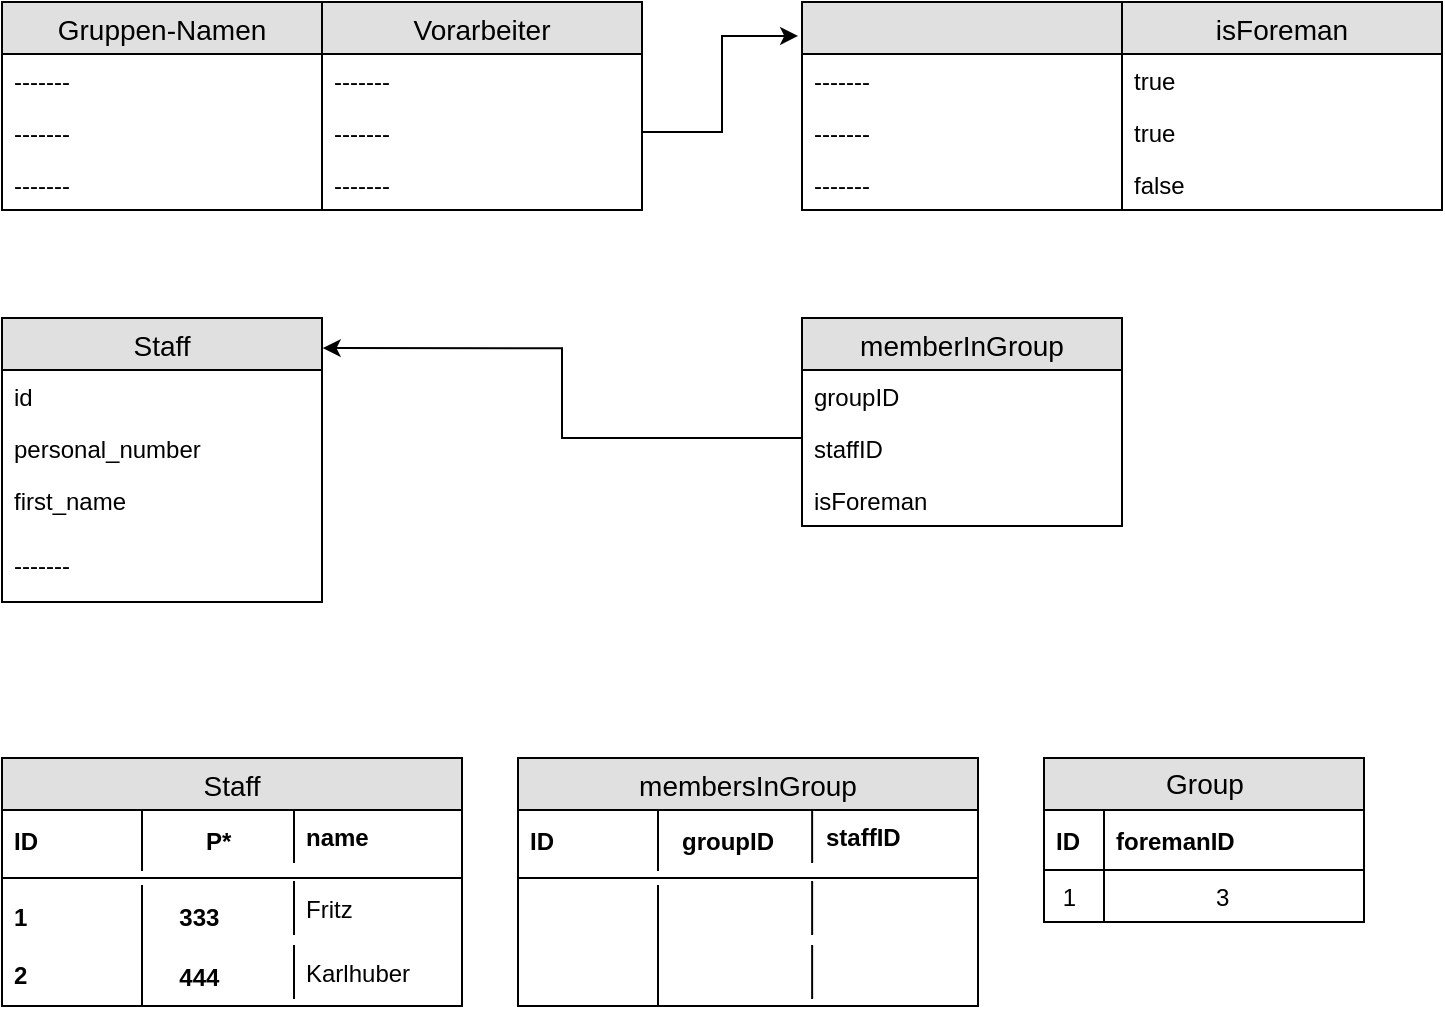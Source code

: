 <mxfile version="10.6.8" type="device"><diagram id="tuTMtv2LnGO9xFQ9dLiY" name="Page-1"><mxGraphModel dx="970" dy="550" grid="1" gridSize="10" guides="1" tooltips="1" connect="1" arrows="1" fold="1" page="1" pageScale="1" pageWidth="827" pageHeight="1169" math="0" shadow="0"><root><mxCell id="0"/><mxCell id="1" parent="0"/><mxCell id="QEvLW3zfdsYkS5vhi81l-1" value="Gruppen-Namen" style="swimlane;fontStyle=0;childLayout=stackLayout;horizontal=1;startSize=26;fillColor=#e0e0e0;horizontalStack=0;resizeParent=1;resizeParentMax=0;resizeLast=0;collapsible=1;marginBottom=0;swimlaneFillColor=#ffffff;align=center;fontSize=14;" parent="1" vertex="1"><mxGeometry x="40" y="42" width="160" height="104" as="geometry"/></mxCell><mxCell id="QEvLW3zfdsYkS5vhi81l-2" value="-------" style="text;strokeColor=none;fillColor=none;spacingLeft=4;spacingRight=4;overflow=hidden;rotatable=0;points=[[0,0.5],[1,0.5]];portConstraint=eastwest;fontSize=12;" parent="QEvLW3zfdsYkS5vhi81l-1" vertex="1"><mxGeometry y="26" width="160" height="26" as="geometry"/></mxCell><mxCell id="QEvLW3zfdsYkS5vhi81l-3" value="-------" style="text;strokeColor=none;fillColor=none;spacingLeft=4;spacingRight=4;overflow=hidden;rotatable=0;points=[[0,0.5],[1,0.5]];portConstraint=eastwest;fontSize=12;" parent="QEvLW3zfdsYkS5vhi81l-1" vertex="1"><mxGeometry y="52" width="160" height="26" as="geometry"/></mxCell><mxCell id="QEvLW3zfdsYkS5vhi81l-4" value="-------" style="text;strokeColor=none;fillColor=none;spacingLeft=4;spacingRight=4;overflow=hidden;rotatable=0;points=[[0,0.5],[1,0.5]];portConstraint=eastwest;fontSize=12;" parent="QEvLW3zfdsYkS5vhi81l-1" vertex="1"><mxGeometry y="78" width="160" height="26" as="geometry"/></mxCell><mxCell id="QEvLW3zfdsYkS5vhi81l-5" value="Vorarbeiter" style="swimlane;fontStyle=0;childLayout=stackLayout;horizontal=1;startSize=26;fillColor=#e0e0e0;horizontalStack=0;resizeParent=1;resizeParentMax=0;resizeLast=0;collapsible=1;marginBottom=0;swimlaneFillColor=#ffffff;align=center;fontSize=14;" parent="1" vertex="1"><mxGeometry x="200" y="42" width="160" height="104" as="geometry"/></mxCell><mxCell id="QEvLW3zfdsYkS5vhi81l-6" value="-------" style="text;strokeColor=none;fillColor=none;spacingLeft=4;spacingRight=4;overflow=hidden;rotatable=0;points=[[0,0.5],[1,0.5]];portConstraint=eastwest;fontSize=12;" parent="QEvLW3zfdsYkS5vhi81l-5" vertex="1"><mxGeometry y="26" width="160" height="26" as="geometry"/></mxCell><mxCell id="QEvLW3zfdsYkS5vhi81l-7" value="-------" style="text;strokeColor=none;fillColor=none;spacingLeft=4;spacingRight=4;overflow=hidden;rotatable=0;points=[[0,0.5],[1,0.5]];portConstraint=eastwest;fontSize=12;" parent="QEvLW3zfdsYkS5vhi81l-5" vertex="1"><mxGeometry y="52" width="160" height="26" as="geometry"/></mxCell><mxCell id="QEvLW3zfdsYkS5vhi81l-8" value="-------" style="text;strokeColor=none;fillColor=none;spacingLeft=4;spacingRight=4;overflow=hidden;rotatable=0;points=[[0,0.5],[1,0.5]];portConstraint=eastwest;fontSize=12;" parent="QEvLW3zfdsYkS5vhi81l-5" vertex="1"><mxGeometry y="78" width="160" height="26" as="geometry"/></mxCell><mxCell id="QEvLW3zfdsYkS5vhi81l-11" value="" style="swimlane;fontStyle=0;childLayout=stackLayout;horizontal=1;startSize=26;fillColor=#e0e0e0;horizontalStack=0;resizeParent=1;resizeParentMax=0;resizeLast=0;collapsible=1;marginBottom=0;swimlaneFillColor=#ffffff;align=center;fontSize=14;" parent="1" vertex="1"><mxGeometry x="440" y="42" width="160" height="104" as="geometry"/></mxCell><mxCell id="QEvLW3zfdsYkS5vhi81l-12" value="-------" style="text;strokeColor=none;fillColor=none;spacingLeft=4;spacingRight=4;overflow=hidden;rotatable=0;points=[[0,0.5],[1,0.5]];portConstraint=eastwest;fontSize=12;" parent="QEvLW3zfdsYkS5vhi81l-11" vertex="1"><mxGeometry y="26" width="160" height="26" as="geometry"/></mxCell><mxCell id="QEvLW3zfdsYkS5vhi81l-13" value="-------" style="text;strokeColor=none;fillColor=none;spacingLeft=4;spacingRight=4;overflow=hidden;rotatable=0;points=[[0,0.5],[1,0.5]];portConstraint=eastwest;fontSize=12;" parent="QEvLW3zfdsYkS5vhi81l-11" vertex="1"><mxGeometry y="52" width="160" height="26" as="geometry"/></mxCell><mxCell id="QEvLW3zfdsYkS5vhi81l-14" value="-------" style="text;strokeColor=none;fillColor=none;spacingLeft=4;spacingRight=4;overflow=hidden;rotatable=0;points=[[0,0.5],[1,0.5]];portConstraint=eastwest;fontSize=12;" parent="QEvLW3zfdsYkS5vhi81l-11" vertex="1"><mxGeometry y="78" width="160" height="26" as="geometry"/></mxCell><mxCell id="QEvLW3zfdsYkS5vhi81l-15" value="isForeman" style="swimlane;fontStyle=0;childLayout=stackLayout;horizontal=1;startSize=26;fillColor=#e0e0e0;horizontalStack=0;resizeParent=1;resizeParentMax=0;resizeLast=0;collapsible=1;marginBottom=0;swimlaneFillColor=#ffffff;align=center;fontSize=14;" parent="1" vertex="1"><mxGeometry x="600" y="42" width="160" height="104" as="geometry"/></mxCell><mxCell id="QEvLW3zfdsYkS5vhi81l-16" value="true" style="text;strokeColor=none;fillColor=none;spacingLeft=4;spacingRight=4;overflow=hidden;rotatable=0;points=[[0,0.5],[1,0.5]];portConstraint=eastwest;fontSize=12;" parent="QEvLW3zfdsYkS5vhi81l-15" vertex="1"><mxGeometry y="26" width="160" height="26" as="geometry"/></mxCell><mxCell id="QEvLW3zfdsYkS5vhi81l-17" value="true" style="text;strokeColor=none;fillColor=none;spacingLeft=4;spacingRight=4;overflow=hidden;rotatable=0;points=[[0,0.5],[1,0.5]];portConstraint=eastwest;fontSize=12;" parent="QEvLW3zfdsYkS5vhi81l-15" vertex="1"><mxGeometry y="52" width="160" height="26" as="geometry"/></mxCell><mxCell id="QEvLW3zfdsYkS5vhi81l-18" value="false" style="text;strokeColor=none;fillColor=none;spacingLeft=4;spacingRight=4;overflow=hidden;rotatable=0;points=[[0,0.5],[1,0.5]];portConstraint=eastwest;fontSize=12;" parent="QEvLW3zfdsYkS5vhi81l-15" vertex="1"><mxGeometry y="78" width="160" height="26" as="geometry"/></mxCell><mxCell id="QEvLW3zfdsYkS5vhi81l-19" value="" style="edgeStyle=orthogonalEdgeStyle;rounded=0;orthogonalLoop=1;jettySize=auto;html=1;entryX=-0.012;entryY=0.163;entryDx=0;entryDy=0;entryPerimeter=0;" parent="1" source="QEvLW3zfdsYkS5vhi81l-7" target="QEvLW3zfdsYkS5vhi81l-11" edge="1"><mxGeometry relative="1" as="geometry"/></mxCell><mxCell id="QEvLW3zfdsYkS5vhi81l-20" value="Staff" style="swimlane;fontStyle=0;childLayout=stackLayout;horizontal=1;startSize=26;fillColor=#e0e0e0;horizontalStack=0;resizeParent=1;resizeParentMax=0;resizeLast=0;collapsible=1;marginBottom=0;swimlaneFillColor=#ffffff;align=center;fontSize=14;" parent="1" vertex="1"><mxGeometry x="40" y="200" width="160" height="142" as="geometry"/></mxCell><mxCell id="QEvLW3zfdsYkS5vhi81l-21" value="id" style="text;strokeColor=none;fillColor=none;spacingLeft=4;spacingRight=4;overflow=hidden;rotatable=0;points=[[0,0.5],[1,0.5]];portConstraint=eastwest;fontSize=12;" parent="QEvLW3zfdsYkS5vhi81l-20" vertex="1"><mxGeometry y="26" width="160" height="26" as="geometry"/></mxCell><mxCell id="QEvLW3zfdsYkS5vhi81l-22" value="personal_number" style="text;strokeColor=none;fillColor=none;spacingLeft=4;spacingRight=4;overflow=hidden;rotatable=0;points=[[0,0.5],[1,0.5]];portConstraint=eastwest;fontSize=12;" parent="QEvLW3zfdsYkS5vhi81l-20" vertex="1"><mxGeometry y="52" width="160" height="26" as="geometry"/></mxCell><mxCell id="QEvLW3zfdsYkS5vhi81l-23" value="first_name" style="text;strokeColor=none;fillColor=none;spacingLeft=4;spacingRight=4;overflow=hidden;rotatable=0;points=[[0,0.5],[1,0.5]];portConstraint=eastwest;fontSize=12;" parent="QEvLW3zfdsYkS5vhi81l-20" vertex="1"><mxGeometry y="78" width="160" height="32" as="geometry"/></mxCell><mxCell id="QEvLW3zfdsYkS5vhi81l-25" value="-------" style="text;strokeColor=none;fillColor=none;spacingLeft=4;spacingRight=4;overflow=hidden;rotatable=0;points=[[0,0.5],[1,0.5]];portConstraint=eastwest;fontSize=12;" parent="QEvLW3zfdsYkS5vhi81l-20" vertex="1"><mxGeometry y="110" width="160" height="32" as="geometry"/></mxCell><mxCell id="QEvLW3zfdsYkS5vhi81l-26" value="memberInGroup" style="swimlane;fontStyle=0;childLayout=stackLayout;horizontal=1;startSize=26;fillColor=#e0e0e0;horizontalStack=0;resizeParent=1;resizeParentMax=0;resizeLast=0;collapsible=1;marginBottom=0;swimlaneFillColor=#ffffff;align=center;fontSize=14;" parent="1" vertex="1"><mxGeometry x="440" y="200" width="160" height="104" as="geometry"/></mxCell><mxCell id="QEvLW3zfdsYkS5vhi81l-27" value="groupID" style="text;strokeColor=none;fillColor=none;spacingLeft=4;spacingRight=4;overflow=hidden;rotatable=0;points=[[0,0.5],[1,0.5]];portConstraint=eastwest;fontSize=12;" parent="QEvLW3zfdsYkS5vhi81l-26" vertex="1"><mxGeometry y="26" width="160" height="26" as="geometry"/></mxCell><mxCell id="QEvLW3zfdsYkS5vhi81l-28" value="staffID" style="text;strokeColor=none;fillColor=none;spacingLeft=4;spacingRight=4;overflow=hidden;rotatable=0;points=[[0,0.5],[1,0.5]];portConstraint=eastwest;fontSize=12;" parent="QEvLW3zfdsYkS5vhi81l-26" vertex="1"><mxGeometry y="52" width="160" height="26" as="geometry"/></mxCell><mxCell id="QEvLW3zfdsYkS5vhi81l-29" value="isForeman" style="text;strokeColor=none;fillColor=none;spacingLeft=4;spacingRight=4;overflow=hidden;rotatable=0;points=[[0,0.5],[1,0.5]];portConstraint=eastwest;fontSize=12;" parent="QEvLW3zfdsYkS5vhi81l-26" vertex="1"><mxGeometry y="78" width="160" height="26" as="geometry"/></mxCell><mxCell id="QEvLW3zfdsYkS5vhi81l-31" style="edgeStyle=orthogonalEdgeStyle;rounded=0;orthogonalLoop=1;jettySize=auto;html=1;exitX=0;exitY=0.5;exitDx=0;exitDy=0;entryX=1.002;entryY=0.106;entryDx=0;entryDy=0;entryPerimeter=0;" parent="1" source="QEvLW3zfdsYkS5vhi81l-27" target="QEvLW3zfdsYkS5vhi81l-20" edge="1"><mxGeometry relative="1" as="geometry"><Array as="points"><mxPoint x="440" y="260"/><mxPoint x="320" y="260"/><mxPoint x="320" y="215"/></Array></mxGeometry></mxCell><mxCell id="QEvLW3zfdsYkS5vhi81l-45" value="Staff" style="swimlane;fontStyle=0;childLayout=stackLayout;horizontal=1;startSize=26;fillColor=#e0e0e0;horizontalStack=0;resizeParent=1;resizeParentMax=0;resizeLast=0;collapsible=1;marginBottom=0;swimlaneFillColor=#ffffff;align=center;fontSize=14;" parent="1" vertex="1"><mxGeometry x="40" y="420" width="230" height="124" as="geometry"/></mxCell><mxCell id="QEvLW3zfdsYkS5vhi81l-46" value="            P*" style="shape=partialRectangle;top=0;left=0;right=0;bottom=0;align=left;verticalAlign=middle;fillColor=none;spacingLeft=60;spacingRight=4;overflow=hidden;rotatable=0;points=[[0,0.5],[1,0.5]];portConstraint=eastwest;dropTarget=0;fontStyle=1;fontSize=12;" parent="QEvLW3zfdsYkS5vhi81l-45" vertex="1"><mxGeometry y="26" width="230" height="30" as="geometry"/></mxCell><mxCell id="QEvLW3zfdsYkS5vhi81l-47" value="ID" style="shape=partialRectangle;fontStyle=1;top=0;left=0;bottom=0;fillColor=none;align=left;verticalAlign=middle;spacingLeft=4;spacingRight=4;overflow=hidden;rotatable=0;points=[];portConstraint=eastwest;part=1;fontSize=12;" parent="QEvLW3zfdsYkS5vhi81l-46" vertex="1" connectable="0"><mxGeometry width="70" height="30" as="geometry"/></mxCell><mxCell id="QEvLW3zfdsYkS5vhi81l-83" value="" style="line;strokeWidth=1;fillColor=none;align=left;verticalAlign=middle;spacingTop=-1;spacingLeft=3;spacingRight=3;rotatable=0;labelPosition=right;points=[];portConstraint=eastwest;fontSize=12;" parent="QEvLW3zfdsYkS5vhi81l-45" vertex="1"><mxGeometry y="56" width="230" height="8" as="geometry"/></mxCell><mxCell id="QEvLW3zfdsYkS5vhi81l-56" value="        333" style="shape=partialRectangle;top=0;left=0;right=0;bottom=0;align=left;verticalAlign=middle;fillColor=none;spacingLeft=60;spacingRight=4;overflow=hidden;rotatable=0;points=[[0,0.5],[1,0.5]];portConstraint=eastwest;dropTarget=0;fontStyle=1;fontSize=12;" parent="QEvLW3zfdsYkS5vhi81l-45" vertex="1"><mxGeometry y="64" width="230" height="30" as="geometry"/></mxCell><mxCell id="QEvLW3zfdsYkS5vhi81l-57" value="1" style="shape=partialRectangle;fontStyle=1;top=0;left=0;bottom=0;fillColor=none;align=left;verticalAlign=middle;spacingLeft=4;spacingRight=4;overflow=hidden;rotatable=0;points=[];portConstraint=eastwest;part=1;fontSize=12;" parent="QEvLW3zfdsYkS5vhi81l-56" vertex="1" connectable="0"><mxGeometry width="70" height="30" as="geometry"/></mxCell><mxCell id="QEvLW3zfdsYkS5vhi81l-54" value="        444" style="shape=partialRectangle;top=0;left=0;right=0;bottom=0;align=left;verticalAlign=middle;fillColor=none;spacingLeft=60;spacingRight=4;overflow=hidden;rotatable=0;points=[[0,0.5],[1,0.5]];portConstraint=eastwest;dropTarget=0;fontStyle=1;fontSize=12;" parent="QEvLW3zfdsYkS5vhi81l-45" vertex="1"><mxGeometry y="94" width="230" height="30" as="geometry"/></mxCell><mxCell id="QEvLW3zfdsYkS5vhi81l-55" value="2" style="shape=partialRectangle;fontStyle=1;top=0;left=0;bottom=0;fillColor=none;align=left;verticalAlign=middle;spacingLeft=4;spacingRight=4;overflow=hidden;rotatable=0;points=[];portConstraint=eastwest;part=1;fontSize=12;html=1;" parent="QEvLW3zfdsYkS5vhi81l-54" vertex="1" connectable="0"><mxGeometry width="70" height="30" as="geometry"/></mxCell><mxCell id="QEvLW3zfdsYkS5vhi81l-92" value="name" style="shape=partialRectangle;top=0;left=0;right=0;bottom=0;align=left;verticalAlign=top;fillColor=none;spacingLeft=60;spacingRight=4;overflow=hidden;rotatable=0;points=[[0,0.5],[1,0.5]];portConstraint=eastwest;dropTarget=0;fontSize=12;fontStyle=1" parent="1" vertex="1"><mxGeometry x="130" y="446" width="120" height="26" as="geometry"/></mxCell><mxCell id="QEvLW3zfdsYkS5vhi81l-93" value="" style="shape=partialRectangle;fontStyle=1;top=0;left=0;bottom=0;fillColor=none;align=left;verticalAlign=top;spacingLeft=4;spacingRight=4;overflow=hidden;rotatable=0;points=[];portConstraint=eastwest;part=1;fontSize=12;" parent="QEvLW3zfdsYkS5vhi81l-92" vertex="1" connectable="0"><mxGeometry width="56" height="26" as="geometry"/></mxCell><mxCell id="QEvLW3zfdsYkS5vhi81l-100" value="Fritz" style="shape=partialRectangle;top=0;left=0;right=0;bottom=0;align=left;verticalAlign=top;fillColor=none;spacingLeft=60;spacingRight=4;overflow=hidden;rotatable=0;points=[[0,0.5],[1,0.5]];portConstraint=eastwest;dropTarget=0;fontSize=12;" parent="1" vertex="1"><mxGeometry x="130" y="482" width="120" height="26" as="geometry"/></mxCell><mxCell id="QEvLW3zfdsYkS5vhi81l-101" value="" style="shape=partialRectangle;fontStyle=1;top=0;left=0;bottom=0;fillColor=none;align=left;verticalAlign=top;spacingLeft=4;spacingRight=4;overflow=hidden;rotatable=0;points=[];portConstraint=eastwest;part=1;fontSize=12;" parent="QEvLW3zfdsYkS5vhi81l-100" vertex="1" connectable="0"><mxGeometry width="56" height="26" as="geometry"/></mxCell><mxCell id="QEvLW3zfdsYkS5vhi81l-102" value="Karlhuber" style="shape=partialRectangle;top=0;left=0;right=0;bottom=0;align=left;verticalAlign=top;fillColor=none;spacingLeft=60;spacingRight=4;overflow=hidden;rotatable=0;points=[[0,0.5],[1,0.5]];portConstraint=eastwest;dropTarget=0;fontSize=12;" parent="1" vertex="1"><mxGeometry x="130" y="514" width="120" height="26" as="geometry"/></mxCell><mxCell id="QEvLW3zfdsYkS5vhi81l-103" value="" style="shape=partialRectangle;fontStyle=1;top=0;left=0;bottom=0;fillColor=none;align=left;verticalAlign=top;spacingLeft=4;spacingRight=4;overflow=hidden;rotatable=0;points=[];portConstraint=eastwest;part=1;fontSize=12;" parent="QEvLW3zfdsYkS5vhi81l-102" vertex="1" connectable="0"><mxGeometry width="56" height="26" as="geometry"/></mxCell><mxCell id="QEvLW3zfdsYkS5vhi81l-121" value="membersInGroup" style="swimlane;fontStyle=0;childLayout=stackLayout;horizontal=1;startSize=26;fillColor=#e0e0e0;horizontalStack=0;resizeParent=1;resizeParentMax=0;resizeLast=0;collapsible=1;marginBottom=0;swimlaneFillColor=#ffffff;align=center;fontSize=14;" parent="1" vertex="1"><mxGeometry x="298" y="420" width="230" height="124" as="geometry"/></mxCell><mxCell id="QEvLW3zfdsYkS5vhi81l-122" value="      groupID" style="shape=partialRectangle;top=0;left=0;right=0;bottom=0;align=left;verticalAlign=middle;fillColor=none;spacingLeft=60;spacingRight=4;overflow=hidden;rotatable=0;points=[[0,0.5],[1,0.5]];portConstraint=eastwest;dropTarget=0;fontStyle=1;fontSize=12;" parent="QEvLW3zfdsYkS5vhi81l-121" vertex="1"><mxGeometry y="26" width="230" height="30" as="geometry"/></mxCell><mxCell id="QEvLW3zfdsYkS5vhi81l-123" value="ID" style="shape=partialRectangle;fontStyle=1;top=0;left=0;bottom=0;fillColor=none;align=left;verticalAlign=middle;spacingLeft=4;spacingRight=4;overflow=hidden;rotatable=0;points=[];portConstraint=eastwest;part=1;fontSize=12;" parent="QEvLW3zfdsYkS5vhi81l-122" vertex="1" connectable="0"><mxGeometry width="70" height="30" as="geometry"/></mxCell><mxCell id="QEvLW3zfdsYkS5vhi81l-124" value="" style="line;strokeWidth=1;fillColor=none;align=left;verticalAlign=middle;spacingTop=-1;spacingLeft=3;spacingRight=3;rotatable=0;labelPosition=right;points=[];portConstraint=eastwest;fontSize=12;" parent="QEvLW3zfdsYkS5vhi81l-121" vertex="1"><mxGeometry y="56" width="230" height="8" as="geometry"/></mxCell><mxCell id="QEvLW3zfdsYkS5vhi81l-125" value="" style="shape=partialRectangle;top=0;left=0;right=0;bottom=0;align=left;verticalAlign=middle;fillColor=none;spacingLeft=60;spacingRight=4;overflow=hidden;rotatable=0;points=[[0,0.5],[1,0.5]];portConstraint=eastwest;dropTarget=0;fontStyle=1;fontSize=12;" parent="QEvLW3zfdsYkS5vhi81l-121" vertex="1"><mxGeometry y="64" width="230" height="30" as="geometry"/></mxCell><mxCell id="QEvLW3zfdsYkS5vhi81l-126" value="" style="shape=partialRectangle;fontStyle=1;top=0;left=0;bottom=0;fillColor=none;align=left;verticalAlign=middle;spacingLeft=4;spacingRight=4;overflow=hidden;rotatable=0;points=[];portConstraint=eastwest;part=1;fontSize=12;" parent="QEvLW3zfdsYkS5vhi81l-125" vertex="1" connectable="0"><mxGeometry width="70" height="30" as="geometry"/></mxCell><mxCell id="QEvLW3zfdsYkS5vhi81l-127" value="" style="shape=partialRectangle;top=0;left=0;right=0;bottom=0;align=left;verticalAlign=middle;fillColor=none;spacingLeft=60;spacingRight=4;overflow=hidden;rotatable=0;points=[[0,0.5],[1,0.5]];portConstraint=eastwest;dropTarget=0;fontStyle=1;fontSize=12;" parent="QEvLW3zfdsYkS5vhi81l-121" vertex="1"><mxGeometry y="94" width="230" height="30" as="geometry"/></mxCell><mxCell id="QEvLW3zfdsYkS5vhi81l-128" value="" style="shape=partialRectangle;fontStyle=1;top=0;left=0;bottom=0;fillColor=none;align=left;verticalAlign=middle;spacingLeft=4;spacingRight=4;overflow=hidden;rotatable=0;points=[];portConstraint=eastwest;part=1;fontSize=12;html=1;" parent="QEvLW3zfdsYkS5vhi81l-127" vertex="1" connectable="0"><mxGeometry width="70" height="30" as="geometry"/></mxCell><mxCell id="QEvLW3zfdsYkS5vhi81l-129" value="staffID" style="shape=partialRectangle;top=0;left=0;right=0;bottom=0;align=left;verticalAlign=top;fillColor=none;spacingLeft=60;spacingRight=4;overflow=hidden;rotatable=0;points=[[0,0.5],[1,0.5]];portConstraint=eastwest;dropTarget=0;fontSize=12;fontStyle=1" parent="1" vertex="1"><mxGeometry x="390" y="446" width="118" height="26" as="geometry"/></mxCell><mxCell id="QEvLW3zfdsYkS5vhi81l-130" value="" style="shape=partialRectangle;fontStyle=1;top=0;left=0;bottom=0;fillColor=none;align=left;verticalAlign=top;spacingLeft=4;spacingRight=4;overflow=hidden;rotatable=0;points=[];portConstraint=eastwest;part=1;fontSize=12;" parent="QEvLW3zfdsYkS5vhi81l-129" vertex="1" connectable="0"><mxGeometry width="55.067" height="26" as="geometry"/></mxCell><mxCell id="QEvLW3zfdsYkS5vhi81l-131" value="" style="shape=partialRectangle;top=0;left=0;right=0;bottom=0;align=left;verticalAlign=top;fillColor=none;spacingLeft=60;spacingRight=4;overflow=hidden;rotatable=0;points=[[0,0.5],[1,0.5]];portConstraint=eastwest;dropTarget=0;fontSize=12;" parent="1" vertex="1"><mxGeometry x="390" y="482" width="118" height="26" as="geometry"/></mxCell><mxCell id="QEvLW3zfdsYkS5vhi81l-132" value="" style="shape=partialRectangle;fontStyle=1;top=0;left=0;bottom=0;fillColor=none;align=left;verticalAlign=top;spacingLeft=4;spacingRight=4;overflow=hidden;rotatable=0;points=[];portConstraint=eastwest;part=1;fontSize=12;" parent="QEvLW3zfdsYkS5vhi81l-131" vertex="1" connectable="0"><mxGeometry width="55.067" height="26" as="geometry"/></mxCell><mxCell id="QEvLW3zfdsYkS5vhi81l-133" value="" style="shape=partialRectangle;top=0;left=0;right=0;bottom=0;align=left;verticalAlign=top;fillColor=none;spacingLeft=60;spacingRight=4;overflow=hidden;rotatable=0;points=[[0,0.5],[1,0.5]];portConstraint=eastwest;dropTarget=0;fontSize=12;" parent="1" vertex="1"><mxGeometry x="390" y="514" width="118" height="26" as="geometry"/></mxCell><mxCell id="QEvLW3zfdsYkS5vhi81l-134" value="" style="shape=partialRectangle;fontStyle=1;top=0;left=0;bottom=0;fillColor=none;align=left;verticalAlign=top;spacingLeft=4;spacingRight=4;overflow=hidden;rotatable=0;points=[];portConstraint=eastwest;part=1;fontSize=12;" parent="QEvLW3zfdsYkS5vhi81l-133" vertex="1" connectable="0"><mxGeometry width="55.067" height="26" as="geometry"/></mxCell><mxCell id="QEvLW3zfdsYkS5vhi81l-135" value="Group" style="swimlane;fontStyle=0;childLayout=stackLayout;horizontal=1;startSize=26;fillColor=#e0e0e0;horizontalStack=0;resizeParent=1;resizeParentMax=0;resizeLast=0;collapsible=1;marginBottom=0;swimlaneFillColor=#ffffff;align=center;fontSize=14;html=1;" parent="1" vertex="1"><mxGeometry x="561" y="420" width="160" height="82" as="geometry"/></mxCell><mxCell id="QEvLW3zfdsYkS5vhi81l-136" value="foremanID" style="shape=partialRectangle;top=0;left=0;right=0;bottom=1;align=left;verticalAlign=middle;fillColor=none;spacingLeft=34;spacingRight=4;overflow=hidden;rotatable=0;points=[[0,0.5],[1,0.5]];portConstraint=eastwest;dropTarget=0;fontStyle=1;fontSize=12;" parent="QEvLW3zfdsYkS5vhi81l-135" vertex="1"><mxGeometry y="26" width="160" height="30" as="geometry"/></mxCell><mxCell id="QEvLW3zfdsYkS5vhi81l-137" value="ID" style="shape=partialRectangle;top=0;left=0;bottom=0;fillColor=none;align=left;verticalAlign=middle;spacingLeft=4;spacingRight=4;overflow=hidden;rotatable=0;points=[];portConstraint=eastwest;part=1;fontSize=12;fontStyle=1" parent="QEvLW3zfdsYkS5vhi81l-136" vertex="1" connectable="0"><mxGeometry width="30" height="30" as="geometry"/></mxCell><mxCell id="QEvLW3zfdsYkS5vhi81l-138" value="               3" style="shape=partialRectangle;top=0;left=0;right=0;bottom=0;align=left;verticalAlign=top;fillColor=none;spacingLeft=34;spacingRight=4;overflow=hidden;rotatable=0;points=[[0,0.5],[1,0.5]];portConstraint=eastwest;dropTarget=0;fontSize=12;" parent="QEvLW3zfdsYkS5vhi81l-135" vertex="1"><mxGeometry y="56" width="160" height="26" as="geometry"/></mxCell><mxCell id="QEvLW3zfdsYkS5vhi81l-139" value=" 1" style="shape=partialRectangle;top=0;left=0;bottom=0;fillColor=none;align=left;verticalAlign=top;spacingLeft=4;spacingRight=4;overflow=hidden;rotatable=0;points=[];portConstraint=eastwest;part=1;fontSize=12;" parent="QEvLW3zfdsYkS5vhi81l-138" vertex="1" connectable="0"><mxGeometry width="30" height="26" as="geometry"/></mxCell></root></mxGraphModel></diagram><diagram id="cUVUVW8kQA7iWOw4vENl" name="Page-2"><mxGraphModel dx="970" dy="550" grid="1" gridSize="10" guides="1" tooltips="1" connect="1" arrows="1" fold="1" page="1" pageScale="1" pageWidth="827" pageHeight="1169" math="0" shadow="0"><root><mxCell id="hFvQEVOyJ9WHOBhpcNPD-0"/><mxCell id="hFvQEVOyJ9WHOBhpcNPD-1" parent="hFvQEVOyJ9WHOBhpcNPD-0"/><mxCell id="hFvQEVOyJ9WHOBhpcNPD-2" value="Staff" style="swimlane;fontStyle=0;childLayout=stackLayout;horizontal=1;startSize=26;fillColor=#e0e0e0;horizontalStack=0;resizeParent=1;resizeParentMax=0;resizeLast=0;collapsible=1;marginBottom=0;swimlaneFillColor=#ffffff;align=center;fontSize=14;" parent="hFvQEVOyJ9WHOBhpcNPD-1" vertex="1"><mxGeometry x="40" y="40" width="230" height="184" as="geometry"/></mxCell><mxCell id="hFvQEVOyJ9WHOBhpcNPD-3" value="            P*" style="shape=partialRectangle;top=0;left=0;right=0;bottom=0;align=left;verticalAlign=middle;fillColor=none;spacingLeft=60;spacingRight=4;overflow=hidden;rotatable=0;points=[[0,0.5],[1,0.5]];portConstraint=eastwest;dropTarget=0;fontStyle=1;fontSize=12;" parent="hFvQEVOyJ9WHOBhpcNPD-2" vertex="1"><mxGeometry y="26" width="230" height="30" as="geometry"/></mxCell><mxCell id="hFvQEVOyJ9WHOBhpcNPD-4" value="ID" style="shape=partialRectangle;fontStyle=1;top=0;left=0;bottom=0;fillColor=none;align=left;verticalAlign=middle;spacingLeft=4;spacingRight=4;overflow=hidden;rotatable=0;points=[];portConstraint=eastwest;part=1;fontSize=12;" parent="hFvQEVOyJ9WHOBhpcNPD-3" vertex="1" connectable="0"><mxGeometry width="70" height="30" as="geometry"/></mxCell><mxCell id="hFvQEVOyJ9WHOBhpcNPD-5" value="" style="line;strokeWidth=1;fillColor=none;align=left;verticalAlign=middle;spacingTop=-1;spacingLeft=3;spacingRight=3;rotatable=0;labelPosition=right;points=[];portConstraint=eastwest;fontSize=12;" parent="hFvQEVOyJ9WHOBhpcNPD-2" vertex="1"><mxGeometry y="56" width="230" height="8" as="geometry"/></mxCell><mxCell id="hFvQEVOyJ9WHOBhpcNPD-6" value="" style="shape=partialRectangle;top=0;left=0;right=0;bottom=0;align=left;verticalAlign=middle;fillColor=none;spacingLeft=60;spacingRight=4;overflow=hidden;rotatable=0;points=[[0,0.5],[1,0.5]];portConstraint=eastwest;dropTarget=0;fontStyle=1;fontSize=12;" parent="hFvQEVOyJ9WHOBhpcNPD-2" vertex="1"><mxGeometry y="64" width="230" height="30" as="geometry"/></mxCell><mxCell id="hFvQEVOyJ9WHOBhpcNPD-7" value="1" style="shape=partialRectangle;fontStyle=0;top=0;left=0;bottom=0;fillColor=none;align=left;verticalAlign=middle;spacingLeft=4;spacingRight=4;overflow=hidden;rotatable=0;points=[];portConstraint=eastwest;part=1;fontSize=12;" parent="hFvQEVOyJ9WHOBhpcNPD-6" vertex="1" connectable="0"><mxGeometry width="70" height="30" as="geometry"/></mxCell><mxCell id="hFvQEVOyJ9WHOBhpcNPD-8" value="" style="shape=partialRectangle;top=0;left=0;right=0;bottom=0;align=left;verticalAlign=middle;fillColor=none;spacingLeft=60;spacingRight=4;overflow=hidden;rotatable=0;points=[[0,0.5],[1,0.5]];portConstraint=eastwest;dropTarget=0;fontStyle=1;fontSize=12;" parent="hFvQEVOyJ9WHOBhpcNPD-2" vertex="1"><mxGeometry y="94" width="230" height="30" as="geometry"/></mxCell><mxCell id="hFvQEVOyJ9WHOBhpcNPD-9" value="2" style="shape=partialRectangle;fontStyle=0;top=0;left=0;bottom=0;fillColor=none;align=left;verticalAlign=middle;spacingLeft=4;spacingRight=4;overflow=hidden;rotatable=0;points=[];portConstraint=eastwest;part=1;fontSize=12;html=1;" parent="hFvQEVOyJ9WHOBhpcNPD-8" vertex="1" connectable="0"><mxGeometry width="70" height="30" as="geometry"/></mxCell><mxCell id="hFvQEVOyJ9WHOBhpcNPD-26" value="" style="shape=partialRectangle;top=0;left=0;right=0;bottom=0;align=left;verticalAlign=middle;fillColor=none;spacingLeft=60;spacingRight=4;overflow=hidden;rotatable=0;points=[[0,0.5],[1,0.5]];portConstraint=eastwest;dropTarget=0;fontStyle=1;fontSize=12;" parent="hFvQEVOyJ9WHOBhpcNPD-2" vertex="1"><mxGeometry y="124" width="230" height="30" as="geometry"/></mxCell><mxCell id="hFvQEVOyJ9WHOBhpcNPD-27" value="3" style="shape=partialRectangle;fontStyle=0;top=0;left=0;bottom=0;fillColor=none;align=left;verticalAlign=middle;spacingLeft=4;spacingRight=4;overflow=hidden;rotatable=0;points=[];portConstraint=eastwest;part=1;fontSize=12;html=1;" parent="hFvQEVOyJ9WHOBhpcNPD-26" vertex="1" connectable="0"><mxGeometry width="70" height="30" as="geometry"/></mxCell><mxCell id="hFvQEVOyJ9WHOBhpcNPD-28" value="" style="shape=partialRectangle;top=0;left=0;right=0;bottom=0;align=left;verticalAlign=middle;fillColor=none;spacingLeft=60;spacingRight=4;overflow=hidden;rotatable=0;points=[[0,0.5],[1,0.5]];portConstraint=eastwest;dropTarget=0;fontStyle=1;fontSize=12;" parent="hFvQEVOyJ9WHOBhpcNPD-2" vertex="1"><mxGeometry y="154" width="230" height="30" as="geometry"/></mxCell><mxCell id="hFvQEVOyJ9WHOBhpcNPD-29" value="4" style="shape=partialRectangle;fontStyle=0;top=0;left=0;bottom=0;fillColor=none;align=left;verticalAlign=middle;spacingLeft=4;spacingRight=4;overflow=hidden;rotatable=0;points=[];portConstraint=eastwest;part=1;fontSize=12;html=1;" parent="hFvQEVOyJ9WHOBhpcNPD-28" vertex="1" connectable="0"><mxGeometry width="70" height="30" as="geometry"/></mxCell><mxCell id="hFvQEVOyJ9WHOBhpcNPD-10" value="name" style="shape=partialRectangle;top=0;left=0;right=0;bottom=0;align=left;verticalAlign=top;fillColor=none;spacingLeft=60;spacingRight=4;overflow=hidden;rotatable=0;points=[[0,0.5],[1,0.5]];portConstraint=eastwest;dropTarget=0;fontSize=12;fontStyle=1" parent="hFvQEVOyJ9WHOBhpcNPD-1" vertex="1"><mxGeometry x="130" y="66" width="120" height="26" as="geometry"/></mxCell><mxCell id="hFvQEVOyJ9WHOBhpcNPD-11" value="" style="shape=partialRectangle;fontStyle=1;top=0;left=0;bottom=0;fillColor=none;align=left;verticalAlign=top;spacingLeft=4;spacingRight=4;overflow=hidden;rotatable=0;points=[];portConstraint=eastwest;part=1;fontSize=12;" parent="hFvQEVOyJ9WHOBhpcNPD-10" vertex="1" connectable="0"><mxGeometry width="56" height="26" as="geometry"/></mxCell><mxCell id="hFvQEVOyJ9WHOBhpcNPD-12" value="Fritz" style="shape=partialRectangle;top=0;left=0;right=0;bottom=0;align=left;verticalAlign=top;fillColor=none;spacingLeft=60;spacingRight=4;overflow=hidden;rotatable=0;points=[[0,0.5],[1,0.5]];portConstraint=eastwest;dropTarget=0;fontSize=12;" parent="hFvQEVOyJ9WHOBhpcNPD-1" vertex="1"><mxGeometry x="130" y="102" width="120" height="26" as="geometry"/></mxCell><mxCell id="hFvQEVOyJ9WHOBhpcNPD-13" value="" style="shape=partialRectangle;fontStyle=1;top=0;left=0;bottom=0;fillColor=none;align=left;verticalAlign=top;spacingLeft=4;spacingRight=4;overflow=hidden;rotatable=0;points=[];portConstraint=eastwest;part=1;fontSize=12;" parent="hFvQEVOyJ9WHOBhpcNPD-12" vertex="1" connectable="0"><mxGeometry width="56" height="26" as="geometry"/></mxCell><mxCell id="hFvQEVOyJ9WHOBhpcNPD-14" value="Franz" style="shape=partialRectangle;top=0;left=0;right=0;bottom=0;align=left;verticalAlign=top;fillColor=none;spacingLeft=60;spacingRight=4;overflow=hidden;rotatable=0;points=[[0,0.5],[1,0.5]];portConstraint=eastwest;dropTarget=0;fontSize=12;" parent="hFvQEVOyJ9WHOBhpcNPD-1" vertex="1"><mxGeometry x="130" y="134" width="120" height="26" as="geometry"/></mxCell><mxCell id="hFvQEVOyJ9WHOBhpcNPD-15" value="" style="shape=partialRectangle;fontStyle=1;top=0;left=0;bottom=0;fillColor=none;align=left;verticalAlign=top;spacingLeft=4;spacingRight=4;overflow=hidden;rotatable=0;points=[];portConstraint=eastwest;part=1;fontSize=12;" parent="hFvQEVOyJ9WHOBhpcNPD-14" vertex="1" connectable="0"><mxGeometry width="56" height="26" as="geometry"/></mxCell><mxCell id="hFvQEVOyJ9WHOBhpcNPD-30" value="Sepp" style="shape=partialRectangle;top=0;left=0;right=0;bottom=0;align=left;verticalAlign=top;fillColor=none;spacingLeft=60;spacingRight=4;overflow=hidden;rotatable=0;points=[[0,0.5],[1,0.5]];portConstraint=eastwest;dropTarget=0;fontSize=12;" parent="hFvQEVOyJ9WHOBhpcNPD-1" vertex="1"><mxGeometry x="130" y="164" width="120" height="26" as="geometry"/></mxCell><mxCell id="hFvQEVOyJ9WHOBhpcNPD-31" value="" style="shape=partialRectangle;fontStyle=1;top=0;left=0;bottom=0;fillColor=none;align=left;verticalAlign=top;spacingLeft=4;spacingRight=4;overflow=hidden;rotatable=0;points=[];portConstraint=eastwest;part=1;fontSize=12;" parent="hFvQEVOyJ9WHOBhpcNPD-30" vertex="1" connectable="0"><mxGeometry width="56" height="26" as="geometry"/></mxCell><mxCell id="hFvQEVOyJ9WHOBhpcNPD-32" value="Maria" style="shape=partialRectangle;top=0;left=0;right=0;bottom=0;align=left;verticalAlign=top;fillColor=none;spacingLeft=60;spacingRight=4;overflow=hidden;rotatable=0;points=[[0,0.5],[1,0.5]];portConstraint=eastwest;dropTarget=0;fontSize=12;" parent="hFvQEVOyJ9WHOBhpcNPD-1" vertex="1"><mxGeometry x="130" y="194" width="120" height="26" as="geometry"/></mxCell><mxCell id="hFvQEVOyJ9WHOBhpcNPD-33" value="" style="shape=partialRectangle;fontStyle=1;top=0;left=0;bottom=0;fillColor=none;align=left;verticalAlign=top;spacingLeft=4;spacingRight=4;overflow=hidden;rotatable=0;points=[];portConstraint=eastwest;part=1;fontSize=12;" parent="hFvQEVOyJ9WHOBhpcNPD-32" vertex="1" connectable="0"><mxGeometry width="56" height="26" as="geometry"/></mxCell><mxCell id="J3EG4dfuLd0AxncqPnm_-1" value="Partie" style="swimlane;fontStyle=0;childLayout=stackLayout;horizontal=1;startSize=26;fillColor=#e0e0e0;horizontalStack=0;resizeParent=1;resizeParentMax=0;resizeLast=0;collapsible=1;marginBottom=0;swimlaneFillColor=#ffffff;align=center;fontSize=14;html=1;" parent="hFvQEVOyJ9WHOBhpcNPD-1" vertex="1"><mxGeometry x="310" y="40" width="160" height="108" as="geometry"/></mxCell><mxCell id="J3EG4dfuLd0AxncqPnm_-2" value="foremanID" style="shape=partialRectangle;top=0;left=0;right=0;bottom=1;align=left;verticalAlign=middle;fillColor=none;spacingLeft=34;spacingRight=4;overflow=hidden;rotatable=0;points=[[0,0.5],[1,0.5]];portConstraint=eastwest;dropTarget=0;fontStyle=1;fontSize=12;" parent="J3EG4dfuLd0AxncqPnm_-1" vertex="1"><mxGeometry y="26" width="160" height="30" as="geometry"/></mxCell><mxCell id="J3EG4dfuLd0AxncqPnm_-3" value="ID" style="shape=partialRectangle;top=0;left=0;bottom=0;fillColor=none;align=left;verticalAlign=middle;spacingLeft=4;spacingRight=4;overflow=hidden;rotatable=0;points=[];portConstraint=eastwest;part=1;fontSize=12;fontStyle=1" parent="J3EG4dfuLd0AxncqPnm_-2" vertex="1" connectable="0"><mxGeometry width="30" height="30" as="geometry"/></mxCell><mxCell id="J3EG4dfuLd0AxncqPnm_-4" value="               2" style="shape=partialRectangle;top=0;left=0;right=0;bottom=0;align=left;verticalAlign=top;fillColor=none;spacingLeft=34;spacingRight=4;overflow=hidden;rotatable=0;points=[[0,0.5],[1,0.5]];portConstraint=eastwest;dropTarget=0;fontSize=12;" parent="J3EG4dfuLd0AxncqPnm_-1" vertex="1"><mxGeometry y="56" width="160" height="26" as="geometry"/></mxCell><mxCell id="J3EG4dfuLd0AxncqPnm_-5" value=" 1" style="shape=partialRectangle;top=0;left=0;bottom=0;fillColor=none;align=left;verticalAlign=top;spacingLeft=4;spacingRight=4;overflow=hidden;rotatable=0;points=[];portConstraint=eastwest;part=1;fontSize=12;" parent="J3EG4dfuLd0AxncqPnm_-4" vertex="1" connectable="0"><mxGeometry width="30" height="26" as="geometry"/></mxCell><mxCell id="J3EG4dfuLd0AxncqPnm_-6" value="               4" style="shape=partialRectangle;top=0;left=0;right=0;bottom=0;align=left;verticalAlign=top;fillColor=none;spacingLeft=34;spacingRight=4;overflow=hidden;rotatable=0;points=[[0,0.5],[1,0.5]];portConstraint=eastwest;dropTarget=0;fontSize=12;" parent="J3EG4dfuLd0AxncqPnm_-1" vertex="1"><mxGeometry y="82" width="160" height="26" as="geometry"/></mxCell><mxCell id="J3EG4dfuLd0AxncqPnm_-7" value=" 2" style="shape=partialRectangle;top=0;left=0;bottom=0;fillColor=none;align=left;verticalAlign=top;spacingLeft=4;spacingRight=4;overflow=hidden;rotatable=0;points=[];portConstraint=eastwest;part=1;fontSize=12;" parent="J3EG4dfuLd0AxncqPnm_-6" vertex="1" connectable="0"><mxGeometry width="30" height="26" as="geometry"/></mxCell><mxCell id="J3EG4dfuLd0AxncqPnm_-8" value="(Maria)" style="text;html=1;resizable=0;points=[];autosize=1;align=left;verticalAlign=top;spacingTop=-4;" parent="hFvQEVOyJ9WHOBhpcNPD-1" vertex="1"><mxGeometry x="470" y="128" width="50" height="20" as="geometry"/></mxCell><mxCell id="J3EG4dfuLd0AxncqPnm_-9" value="(Franz)" style="text;html=1;resizable=0;points=[];autosize=1;align=left;verticalAlign=top;spacingTop=-4;" parent="hFvQEVOyJ9WHOBhpcNPD-1" vertex="1"><mxGeometry x="470" y="96" width="50" height="20" as="geometry"/></mxCell><mxCell id="rz0SIdepXzezS7Y725V2-1" value="membersInPartie" style="swimlane;fontStyle=0;childLayout=stackLayout;horizontal=1;startSize=26;fillColor=#e0e0e0;horizontalStack=0;resizeParent=1;resizeParentMax=0;resizeLast=0;collapsible=1;marginBottom=0;swimlaneFillColor=#ffffff;align=center;fontSize=14;" parent="hFvQEVOyJ9WHOBhpcNPD-1" vertex="1"><mxGeometry x="540" y="40" width="230" height="184" as="geometry"/></mxCell><mxCell id="rz0SIdepXzezS7Y725V2-2" value="      partieID" style="shape=partialRectangle;top=0;left=0;right=0;bottom=0;align=left;verticalAlign=middle;fillColor=none;spacingLeft=60;spacingRight=4;overflow=hidden;rotatable=0;points=[[0,0.5],[1,0.5]];portConstraint=eastwest;dropTarget=0;fontStyle=1;fontSize=12;" parent="rz0SIdepXzezS7Y725V2-1" vertex="1"><mxGeometry y="26" width="230" height="30" as="geometry"/></mxCell><mxCell id="rz0SIdepXzezS7Y725V2-3" value="ID" style="shape=partialRectangle;fontStyle=1;top=0;left=0;bottom=0;fillColor=none;align=left;verticalAlign=middle;spacingLeft=4;spacingRight=4;overflow=hidden;rotatable=0;points=[];portConstraint=eastwest;part=1;fontSize=12;" parent="rz0SIdepXzezS7Y725V2-2" vertex="1" connectable="0"><mxGeometry width="70" height="30" as="geometry"/></mxCell><mxCell id="rz0SIdepXzezS7Y725V2-4" value="" style="line;strokeWidth=1;fillColor=none;align=left;verticalAlign=middle;spacingTop=-1;spacingLeft=3;spacingRight=3;rotatable=0;labelPosition=right;points=[];portConstraint=eastwest;fontSize=12;" parent="rz0SIdepXzezS7Y725V2-1" vertex="1"><mxGeometry y="56" width="230" height="8" as="geometry"/></mxCell><mxCell id="rz0SIdepXzezS7Y725V2-5" value="" style="shape=partialRectangle;top=0;left=0;right=0;bottom=0;align=left;verticalAlign=middle;fillColor=none;spacingLeft=60;spacingRight=4;overflow=hidden;rotatable=0;points=[[0,0.5],[1,0.5]];portConstraint=eastwest;dropTarget=0;fontStyle=0;fontSize=12;" parent="rz0SIdepXzezS7Y725V2-1" vertex="1"><mxGeometry y="64" width="230" height="30" as="geometry"/></mxCell><mxCell id="rz0SIdepXzezS7Y725V2-6" value="1" style="shape=partialRectangle;fontStyle=0;top=0;left=0;bottom=0;fillColor=none;align=left;verticalAlign=middle;spacingLeft=4;spacingRight=4;overflow=hidden;rotatable=0;points=[];portConstraint=eastwest;part=1;fontSize=12;" parent="rz0SIdepXzezS7Y725V2-5" vertex="1" connectable="0"><mxGeometry width="70" height="30" as="geometry"/></mxCell><mxCell id="rz0SIdepXzezS7Y725V2-7" value="" style="shape=partialRectangle;top=0;left=0;right=0;bottom=0;align=left;verticalAlign=middle;fillColor=none;spacingLeft=60;spacingRight=4;overflow=hidden;rotatable=0;points=[[0,0.5],[1,0.5]];portConstraint=eastwest;dropTarget=0;fontStyle=0;fontSize=12;" parent="rz0SIdepXzezS7Y725V2-1" vertex="1"><mxGeometry y="94" width="230" height="30" as="geometry"/></mxCell><mxCell id="rz0SIdepXzezS7Y725V2-8" value="2" style="shape=partialRectangle;fontStyle=0;top=0;left=0;bottom=0;fillColor=none;align=left;verticalAlign=middle;spacingLeft=4;spacingRight=4;overflow=hidden;rotatable=0;points=[];portConstraint=eastwest;part=1;fontSize=12;html=1;" parent="rz0SIdepXzezS7Y725V2-7" vertex="1" connectable="0"><mxGeometry width="70" height="30" as="geometry"/></mxCell><mxCell id="rz0SIdepXzezS7Y725V2-15" value="" style="shape=partialRectangle;top=0;left=0;right=0;bottom=0;align=left;verticalAlign=middle;fillColor=none;spacingLeft=60;spacingRight=4;overflow=hidden;rotatable=0;points=[[0,0.5],[1,0.5]];portConstraint=eastwest;dropTarget=0;fontStyle=0;fontSize=12;" parent="rz0SIdepXzezS7Y725V2-1" vertex="1"><mxGeometry y="124" width="230" height="30" as="geometry"/></mxCell><mxCell id="rz0SIdepXzezS7Y725V2-16" value="3" style="shape=partialRectangle;fontStyle=0;top=0;left=0;bottom=0;fillColor=none;align=left;verticalAlign=middle;spacingLeft=4;spacingRight=4;overflow=hidden;rotatable=0;points=[];portConstraint=eastwest;part=1;fontSize=12;html=1;" parent="rz0SIdepXzezS7Y725V2-15" vertex="1" connectable="0"><mxGeometry width="70" height="30" as="geometry"/></mxCell><mxCell id="rz0SIdepXzezS7Y725V2-17" value="" style="shape=partialRectangle;top=0;left=0;right=0;bottom=0;align=left;verticalAlign=middle;fillColor=none;spacingLeft=60;spacingRight=4;overflow=hidden;rotatable=0;points=[[0,0.5],[1,0.5]];portConstraint=eastwest;dropTarget=0;fontStyle=0;fontSize=12;" parent="rz0SIdepXzezS7Y725V2-1" vertex="1"><mxGeometry y="154" width="230" height="30" as="geometry"/></mxCell><mxCell id="rz0SIdepXzezS7Y725V2-18" value="4" style="shape=partialRectangle;fontStyle=0;top=0;left=0;bottom=0;fillColor=none;align=left;verticalAlign=middle;spacingLeft=4;spacingRight=4;overflow=hidden;rotatable=0;points=[];portConstraint=eastwest;part=1;fontSize=12;html=1;" parent="rz0SIdepXzezS7Y725V2-17" vertex="1" connectable="0"><mxGeometry width="70" height="30" as="geometry"/></mxCell><mxCell id="rz0SIdepXzezS7Y725V2-9" value="staffID" style="shape=partialRectangle;top=0;left=0;right=0;bottom=0;align=left;verticalAlign=top;fillColor=none;spacingLeft=60;spacingRight=4;overflow=hidden;rotatable=0;points=[[0,0.5],[1,0.5]];portConstraint=eastwest;dropTarget=0;fontSize=12;fontStyle=1" parent="hFvQEVOyJ9WHOBhpcNPD-1" vertex="1"><mxGeometry x="632" y="66" width="118" height="26" as="geometry"/></mxCell><mxCell id="rz0SIdepXzezS7Y725V2-10" value="" style="shape=partialRectangle;fontStyle=1;top=0;left=0;bottom=0;fillColor=none;align=left;verticalAlign=top;spacingLeft=4;spacingRight=4;overflow=hidden;rotatable=0;points=[];portConstraint=eastwest;part=1;fontSize=12;" parent="rz0SIdepXzezS7Y725V2-9" vertex="1" connectable="0"><mxGeometry width="55.067" height="26" as="geometry"/></mxCell><mxCell id="rz0SIdepXzezS7Y725V2-11" value="1" style="shape=partialRectangle;top=0;left=0;right=0;bottom=0;align=left;verticalAlign=top;fillColor=none;spacingLeft=60;spacingRight=4;overflow=hidden;rotatable=0;points=[[0,0.5],[1,0.5]];portConstraint=eastwest;dropTarget=0;fontSize=12;fontStyle=0" parent="hFvQEVOyJ9WHOBhpcNPD-1" vertex="1"><mxGeometry x="632" y="102" width="118" height="26" as="geometry"/></mxCell><mxCell id="rz0SIdepXzezS7Y725V2-12" value="2" style="shape=partialRectangle;fontStyle=0;top=0;left=0;bottom=0;fillColor=none;align=left;verticalAlign=top;spacingLeft=4;spacingRight=4;overflow=hidden;rotatable=0;points=[];portConstraint=eastwest;part=1;fontSize=12;" parent="rz0SIdepXzezS7Y725V2-11" vertex="1" connectable="0"><mxGeometry width="55.067" height="26" as="geometry"/></mxCell><mxCell id="rz0SIdepXzezS7Y725V2-13" value="2" style="shape=partialRectangle;top=0;left=0;right=0;bottom=0;align=left;verticalAlign=top;fillColor=none;spacingLeft=60;spacingRight=4;overflow=hidden;rotatable=0;points=[[0,0.5],[1,0.5]];portConstraint=eastwest;dropTarget=0;fontSize=12;fontStyle=0" parent="hFvQEVOyJ9WHOBhpcNPD-1" vertex="1"><mxGeometry x="632" y="134" width="118" height="26" as="geometry"/></mxCell><mxCell id="rz0SIdepXzezS7Y725V2-14" value="2" style="shape=partialRectangle;fontStyle=0;top=0;left=0;bottom=0;fillColor=none;align=left;verticalAlign=top;spacingLeft=4;spacingRight=4;overflow=hidden;rotatable=0;points=[];portConstraint=eastwest;part=1;fontSize=12;" parent="rz0SIdepXzezS7Y725V2-13" vertex="1" connectable="0"><mxGeometry width="55.067" height="26" as="geometry"/></mxCell><mxCell id="rz0SIdepXzezS7Y725V2-19" value="3" style="shape=partialRectangle;top=0;left=0;right=0;bottom=0;align=left;verticalAlign=top;fillColor=none;spacingLeft=60;spacingRight=4;overflow=hidden;rotatable=0;points=[[0,0.5],[1,0.5]];portConstraint=eastwest;dropTarget=0;fontSize=12;fontStyle=0" parent="hFvQEVOyJ9WHOBhpcNPD-1" vertex="1"><mxGeometry x="632" y="164" width="118" height="26" as="geometry"/></mxCell><mxCell id="rz0SIdepXzezS7Y725V2-20" value="1" style="shape=partialRectangle;fontStyle=0;top=0;left=0;bottom=0;fillColor=none;align=left;verticalAlign=top;spacingLeft=4;spacingRight=4;overflow=hidden;rotatable=0;points=[];portConstraint=eastwest;part=1;fontSize=12;" parent="rz0SIdepXzezS7Y725V2-19" vertex="1" connectable="0"><mxGeometry width="55.067" height="26" as="geometry"/></mxCell><mxCell id="rz0SIdepXzezS7Y725V2-21" value="4" style="shape=partialRectangle;top=0;left=0;right=0;bottom=0;align=left;verticalAlign=top;fillColor=none;spacingLeft=60;spacingRight=4;overflow=hidden;rotatable=0;points=[[0,0.5],[1,0.5]];portConstraint=eastwest;dropTarget=0;fontSize=12;fontStyle=0" parent="hFvQEVOyJ9WHOBhpcNPD-1" vertex="1"><mxGeometry x="632" y="196" width="118" height="26" as="geometry"/></mxCell><mxCell id="rz0SIdepXzezS7Y725V2-22" value="1" style="shape=partialRectangle;fontStyle=0;top=0;left=0;bottom=0;fillColor=none;align=left;verticalAlign=top;spacingLeft=4;spacingRight=4;overflow=hidden;rotatable=0;points=[];portConstraint=eastwest;part=1;fontSize=12;" parent="rz0SIdepXzezS7Y725V2-21" vertex="1" connectable="0"><mxGeometry width="55.067" height="26" as="geometry"/></mxCell><mxCell id="rz0SIdepXzezS7Y725V2-23" value="(4)" style="text;html=1;resizable=0;points=[];autosize=1;align=left;verticalAlign=top;spacingTop=-4;" parent="hFvQEVOyJ9WHOBhpcNPD-1" vertex="1"><mxGeometry x="610" y="106" width="30" height="20" as="geometry"/></mxCell><mxCell id="rz0SIdepXzezS7Y725V2-24" value="(4)" style="text;html=1;resizable=0;points=[];autosize=1;align=left;verticalAlign=top;spacingTop=-4;" parent="hFvQEVOyJ9WHOBhpcNPD-1" vertex="1"><mxGeometry x="610" y="139" width="30" height="20" as="geometry"/></mxCell><mxCell id="rz0SIdepXzezS7Y725V2-25" value="(2)" style="text;html=1;resizable=0;points=[];autosize=1;align=left;verticalAlign=top;spacingTop=-4;" parent="hFvQEVOyJ9WHOBhpcNPD-1" vertex="1"><mxGeometry x="610" y="166.5" width="30" height="20" as="geometry"/></mxCell><mxCell id="rz0SIdepXzezS7Y725V2-26" value="(2)" style="text;html=1;resizable=0;points=[];autosize=1;align=left;verticalAlign=top;spacingTop=-4;" parent="hFvQEVOyJ9WHOBhpcNPD-1" vertex="1"><mxGeometry x="610" y="202" width="30" height="20" as="geometry"/></mxCell><mxCell id="rz0SIdepXzezS7Y725V2-27" value="(Maria)" style="text;html=1;resizable=0;points=[];autosize=1;align=left;verticalAlign=top;spacingTop=-4;" parent="hFvQEVOyJ9WHOBhpcNPD-1" vertex="1"><mxGeometry x="641" y="124" width="50" height="20" as="geometry"/></mxCell><mxCell id="rz0SIdepXzezS7Y725V2-28" value="(Franz)" style="text;html=1;resizable=0;points=[];autosize=1;align=left;verticalAlign=top;spacingTop=-4;" parent="hFvQEVOyJ9WHOBhpcNPD-1" vertex="1"><mxGeometry x="641" y="184" width="50" height="20" as="geometry"/></mxCell><mxCell id="rz0SIdepXzezS7Y725V2-29" value="(Fritz)" style="text;html=1;resizable=0;points=[];autosize=1;align=left;verticalAlign=top;spacingTop=-4;" parent="hFvQEVOyJ9WHOBhpcNPD-1" vertex="1"><mxGeometry x="710" y="109" width="50" height="20" as="geometry"/></mxCell><mxCell id="rz0SIdepXzezS7Y725V2-30" value="(Franz)" style="text;html=1;resizable=0;points=[];autosize=1;align=left;verticalAlign=top;spacingTop=-4;" parent="hFvQEVOyJ9WHOBhpcNPD-1" vertex="1"><mxGeometry x="710" y="136.5" width="50" height="20" as="geometry"/></mxCell><mxCell id="rz0SIdepXzezS7Y725V2-31" value="(Sepp)" style="text;html=1;resizable=0;points=[];autosize=1;align=left;verticalAlign=top;spacingTop=-4;" parent="hFvQEVOyJ9WHOBhpcNPD-1" vertex="1"><mxGeometry x="710" y="165.5" width="50" height="20" as="geometry"/></mxCell><mxCell id="rz0SIdepXzezS7Y725V2-32" value="(Maria)" style="text;html=1;resizable=0;points=[];autosize=1;align=left;verticalAlign=top;spacingTop=-4;" parent="hFvQEVOyJ9WHOBhpcNPD-1" vertex="1"><mxGeometry x="710" y="202" width="50" height="20" as="geometry"/></mxCell><mxCell id="rz0SIdepXzezS7Y725V2-33" value="WorkPerDay" style="swimlane;fontStyle=0;childLayout=stackLayout;horizontal=1;startSize=26;fillColor=#e0e0e0;horizontalStack=0;resizeParent=1;resizeParentMax=0;resizeLast=0;collapsible=1;marginBottom=0;swimlaneFillColor=#ffffff;align=center;fontSize=14;" parent="hFvQEVOyJ9WHOBhpcNPD-1" vertex="1"><mxGeometry x="276" y="290" width="360" height="154" as="geometry"/></mxCell><mxCell id="rz0SIdepXzezS7Y725V2-34" value="         staffID" style="shape=partialRectangle;top=0;left=0;right=0;bottom=0;align=left;verticalAlign=middle;fillColor=none;spacingLeft=60;spacingRight=4;overflow=hidden;rotatable=0;points=[[0,0.5],[1,0.5]];portConstraint=eastwest;dropTarget=0;fontStyle=1;fontSize=12;" parent="rz0SIdepXzezS7Y725V2-33" vertex="1"><mxGeometry y="26" width="360" height="30" as="geometry"/></mxCell><mxCell id="rz0SIdepXzezS7Y725V2-35" value="ID" style="shape=partialRectangle;fontStyle=1;top=0;left=0;bottom=0;fillColor=none;align=left;verticalAlign=middle;spacingLeft=4;spacingRight=4;overflow=hidden;rotatable=0;points=[];portConstraint=eastwest;part=1;fontSize=12;" parent="rz0SIdepXzezS7Y725V2-34" vertex="1" connectable="0"><mxGeometry width="70" height="30" as="geometry"/></mxCell><mxCell id="rz0SIdepXzezS7Y725V2-36" value="" style="line;strokeWidth=1;fillColor=none;align=left;verticalAlign=middle;spacingTop=-1;spacingLeft=3;spacingRight=3;rotatable=0;labelPosition=right;points=[];portConstraint=eastwest;fontSize=12;" parent="rz0SIdepXzezS7Y725V2-33" vertex="1"><mxGeometry y="56" width="360" height="8" as="geometry"/></mxCell><mxCell id="rz0SIdepXzezS7Y725V2-37" value="" style="shape=partialRectangle;top=0;left=0;right=0;bottom=0;align=left;verticalAlign=middle;fillColor=none;spacingLeft=60;spacingRight=4;overflow=hidden;rotatable=0;points=[[0,0.5],[1,0.5]];portConstraint=eastwest;dropTarget=0;fontStyle=1;fontSize=12;" parent="rz0SIdepXzezS7Y725V2-33" vertex="1"><mxGeometry y="64" width="360" height="30" as="geometry"/></mxCell><mxCell id="rz0SIdepXzezS7Y725V2-38" value="1" style="shape=partialRectangle;fontStyle=0;top=0;left=0;bottom=0;fillColor=none;align=left;verticalAlign=middle;spacingLeft=4;spacingRight=4;overflow=hidden;rotatable=0;points=[];portConstraint=eastwest;part=1;fontSize=12;" parent="rz0SIdepXzezS7Y725V2-37" vertex="1" connectable="0"><mxGeometry width="70" height="30" as="geometry"/></mxCell><mxCell id="rz0SIdepXzezS7Y725V2-39" value="" style="shape=partialRectangle;top=0;left=0;right=0;bottom=0;align=left;verticalAlign=middle;fillColor=none;spacingLeft=60;spacingRight=4;overflow=hidden;rotatable=0;points=[[0,0.5],[1,0.5]];portConstraint=eastwest;dropTarget=0;fontStyle=1;fontSize=12;" parent="rz0SIdepXzezS7Y725V2-33" vertex="1"><mxGeometry y="94" width="360" height="30" as="geometry"/></mxCell><mxCell id="rz0SIdepXzezS7Y725V2-40" value="2" style="shape=partialRectangle;fontStyle=0;top=0;left=0;bottom=0;fillColor=none;align=left;verticalAlign=middle;spacingLeft=4;spacingRight=4;overflow=hidden;rotatable=0;points=[];portConstraint=eastwest;part=1;fontSize=12;html=1;" parent="rz0SIdepXzezS7Y725V2-39" vertex="1" connectable="0"><mxGeometry width="70" height="30" as="geometry"/></mxCell><mxCell id="rz0SIdepXzezS7Y725V2-41" value="" style="shape=partialRectangle;top=0;left=0;right=0;bottom=0;align=left;verticalAlign=middle;fillColor=none;spacingLeft=60;spacingRight=4;overflow=hidden;rotatable=0;points=[[0,0.5],[1,0.5]];portConstraint=eastwest;dropTarget=0;fontStyle=1;fontSize=12;" parent="rz0SIdepXzezS7Y725V2-33" vertex="1"><mxGeometry y="124" width="360" height="30" as="geometry"/></mxCell><mxCell id="rz0SIdepXzezS7Y725V2-42" value="3" style="shape=partialRectangle;fontStyle=0;top=0;left=0;bottom=0;fillColor=none;align=left;verticalAlign=middle;spacingLeft=4;spacingRight=4;overflow=hidden;rotatable=0;points=[];portConstraint=eastwest;part=1;fontSize=12;html=1;" parent="rz0SIdepXzezS7Y725V2-41" vertex="1" connectable="0"><mxGeometry width="70" height="30" as="geometry"/></mxCell><mxCell id="rz0SIdepXzezS7Y725V2-45" value="date" style="shape=partialRectangle;top=0;left=0;right=0;bottom=0;align=left;verticalAlign=top;fillColor=none;spacingLeft=60;spacingRight=4;overflow=hidden;rotatable=0;points=[[0,0.5],[1,0.5]];portConstraint=eastwest;dropTarget=0;fontSize=12;fontStyle=1" parent="hFvQEVOyJ9WHOBhpcNPD-1" vertex="1"><mxGeometry x="365" y="316" width="120" height="26" as="geometry"/></mxCell><mxCell id="rz0SIdepXzezS7Y725V2-46" value="" style="shape=partialRectangle;fontStyle=1;top=0;left=0;bottom=0;fillColor=none;align=left;verticalAlign=top;spacingLeft=4;spacingRight=4;overflow=hidden;rotatable=0;points=[];portConstraint=eastwest;part=1;fontSize=12;" parent="rz0SIdepXzezS7Y725V2-45" vertex="1" connectable="0"><mxGeometry width="56" height="26" as="geometry"/></mxCell><mxCell id="rz0SIdepXzezS7Y725V2-47" value="5|1" style="shape=partialRectangle;top=0;left=0;right=0;bottom=0;align=left;verticalAlign=top;fillColor=none;spacingLeft=60;spacingRight=4;overflow=hidden;rotatable=0;points=[[0,0.5],[1,0.5]];portConstraint=eastwest;dropTarget=0;fontSize=12;fontStyle=0" parent="hFvQEVOyJ9WHOBhpcNPD-1" vertex="1"><mxGeometry x="365" y="352" width="120" height="26" as="geometry"/></mxCell><mxCell id="rz0SIdepXzezS7Y725V2-48" value="1" style="shape=partialRectangle;fontStyle=0;top=0;left=0;bottom=0;fillColor=none;align=left;verticalAlign=top;spacingLeft=4;spacingRight=4;overflow=hidden;rotatable=0;points=[];portConstraint=eastwest;part=1;fontSize=12;" parent="rz0SIdepXzezS7Y725V2-47" vertex="1" connectable="0"><mxGeometry width="56" height="26" as="geometry"/></mxCell><mxCell id="rz0SIdepXzezS7Y725V2-49" value="5|1" style="shape=partialRectangle;top=0;left=0;right=0;bottom=0;align=left;verticalAlign=top;fillColor=none;spacingLeft=60;spacingRight=4;overflow=hidden;rotatable=0;points=[[0,0.5],[1,0.5]];portConstraint=eastwest;dropTarget=0;fontSize=12;fontStyle=0" parent="hFvQEVOyJ9WHOBhpcNPD-1" vertex="1"><mxGeometry x="365" y="384" width="120" height="26" as="geometry"/></mxCell><mxCell id="rz0SIdepXzezS7Y725V2-50" value="3" style="shape=partialRectangle;fontStyle=0;top=0;left=0;bottom=0;fillColor=none;align=left;verticalAlign=top;spacingLeft=4;spacingRight=4;overflow=hidden;rotatable=0;points=[];portConstraint=eastwest;part=1;fontSize=12;" parent="rz0SIdepXzezS7Y725V2-49" vertex="1" connectable="0"><mxGeometry width="56" height="26" as="geometry"/></mxCell><mxCell id="rz0SIdepXzezS7Y725V2-51" value="5|1" style="shape=partialRectangle;top=0;left=0;right=0;bottom=0;align=left;verticalAlign=top;fillColor=none;spacingLeft=60;spacingRight=4;overflow=hidden;rotatable=0;points=[[0,0.5],[1,0.5]];portConstraint=eastwest;dropTarget=0;fontSize=12;fontStyle=0" parent="hFvQEVOyJ9WHOBhpcNPD-1" vertex="1"><mxGeometry x="365" y="414" width="120" height="26" as="geometry"/></mxCell><mxCell id="rz0SIdepXzezS7Y725V2-52" value="5" style="shape=partialRectangle;fontStyle=0;top=0;left=0;bottom=0;fillColor=none;align=left;verticalAlign=top;spacingLeft=4;spacingRight=4;overflow=hidden;rotatable=0;points=[];portConstraint=eastwest;part=1;fontSize=12;" parent="rz0SIdepXzezS7Y725V2-51" vertex="1" connectable="0"><mxGeometry width="56" height="26" as="geometry"/></mxCell><mxCell id="rz0SIdepXzezS7Y725V2-55" value="8" style="shape=partialRectangle;top=0;left=0;right=0;bottom=0;align=left;verticalAlign=top;fillColor=none;spacingLeft=60;spacingRight=4;overflow=hidden;rotatable=0;points=[[0,0.5],[1,0.5]];portConstraint=eastwest;dropTarget=0;fontSize=12;html=1;" parent="hFvQEVOyJ9WHOBhpcNPD-1" vertex="1"><mxGeometry x="410" y="382" width="123" height="26" as="geometry"/></mxCell><mxCell id="rz0SIdepXzezS7Y725V2-56" value="" style="shape=partialRectangle;fontStyle=0;top=0;left=0;bottom=0;fillColor=none;align=left;verticalAlign=top;spacingLeft=4;spacingRight=4;overflow=hidden;rotatable=0;points=[];portConstraint=eastwest;part=1;fontSize=12;" parent="rz0SIdepXzezS7Y725V2-55" vertex="1" connectable="0"><mxGeometry width="57.4" height="26" as="geometry"/></mxCell><mxCell id="rz0SIdepXzezS7Y725V2-57" value="2" style="shape=partialRectangle;top=0;left=0;right=0;bottom=0;align=left;verticalAlign=top;fillColor=none;spacingLeft=60;spacingRight=4;overflow=hidden;rotatable=0;points=[[0,0.5],[1,0.5]];portConstraint=eastwest;dropTarget=0;fontSize=12;html=1;" parent="hFvQEVOyJ9WHOBhpcNPD-1" vertex="1"><mxGeometry x="410" y="414" width="123" height="26" as="geometry"/></mxCell><mxCell id="rz0SIdepXzezS7Y725V2-58" value="" style="shape=partialRectangle;fontStyle=0;top=0;left=0;bottom=0;fillColor=none;align=left;verticalAlign=top;spacingLeft=4;spacingRight=4;overflow=hidden;rotatable=0;points=[];portConstraint=eastwest;part=1;fontSize=12;" parent="rz0SIdepXzezS7Y725V2-57" vertex="1" connectable="0"><mxGeometry width="57.4" height="26" as="geometry"/></mxCell><mxCell id="rz0SIdepXzezS7Y725V2-59" value="5" style="shape=partialRectangle;top=0;left=0;right=0;bottom=0;align=left;verticalAlign=top;fillColor=none;spacingLeft=60;spacingRight=4;overflow=hidden;rotatable=0;points=[[0,0.5],[1,0.5]];portConstraint=eastwest;dropTarget=0;fontSize=12;html=1;" parent="hFvQEVOyJ9WHOBhpcNPD-1" vertex="1"><mxGeometry x="410" y="350" width="123" height="26" as="geometry"/></mxCell><mxCell id="rz0SIdepXzezS7Y725V2-60" value="" style="shape=partialRectangle;fontStyle=0;top=0;left=0;bottom=0;fillColor=none;align=left;verticalAlign=top;spacingLeft=4;spacingRight=4;overflow=hidden;rotatable=0;points=[];portConstraint=eastwest;part=1;fontSize=12;" parent="rz0SIdepXzezS7Y725V2-59" vertex="1" connectable="0"><mxGeometry width="57.4" height="26" as="geometry"/></mxCell><mxCell id="rz0SIdepXzezS7Y725V2-61" value=" hours" style="shape=partialRectangle;top=0;left=0;right=0;bottom=0;align=left;verticalAlign=top;fillColor=none;spacingLeft=60;spacingRight=4;overflow=hidden;rotatable=0;points=[[0,0.5],[1,0.5]];portConstraint=eastwest;dropTarget=0;fontSize=12;fontStyle=1" parent="hFvQEVOyJ9WHOBhpcNPD-1" vertex="1"><mxGeometry x="410" y="316" width="131" height="26" as="geometry"/></mxCell><mxCell id="rz0SIdepXzezS7Y725V2-62" value="" style="shape=partialRectangle;fontStyle=1;top=0;left=0;bottom=0;fillColor=none;align=left;verticalAlign=top;spacingLeft=4;spacingRight=4;overflow=hidden;rotatable=0;points=[];portConstraint=eastwest;part=1;fontSize=12;" parent="rz0SIdepXzezS7Y725V2-61" vertex="1" connectable="0"><mxGeometry x="50.0" width="11" height="26" as="geometry"/></mxCell><mxCell id="rz0SIdepXzezS7Y725V2-74" value="ReportText" style="shape=partialRectangle;top=0;left=0;right=0;bottom=0;align=left;verticalAlign=top;fillColor=none;spacingLeft=60;spacingRight=4;overflow=hidden;rotatable=0;points=[[0,0.5],[1,0.5]];portConstraint=eastwest;dropTarget=0;fontSize=12;fontStyle=1" parent="hFvQEVOyJ9WHOBhpcNPD-1" vertex="1"><mxGeometry x="456" y="316" width="131" height="26" as="geometry"/></mxCell><mxCell id="rz0SIdepXzezS7Y725V2-75" value="" style="shape=partialRectangle;fontStyle=1;top=0;left=0;bottom=0;fillColor=none;align=left;verticalAlign=top;spacingLeft=4;spacingRight=4;overflow=hidden;rotatable=0;points=[];portConstraint=eastwest;part=1;fontSize=12;" parent="rz0SIdepXzezS7Y725V2-74" vertex="1" connectable="0"><mxGeometry x="50.0" width="11" height="26" as="geometry"/></mxCell><mxCell id="rz0SIdepXzezS7Y725V2-76" value="" style="shape=partialRectangle;top=0;left=0;right=0;bottom=0;align=left;verticalAlign=top;fillColor=none;spacingLeft=60;spacingRight=4;overflow=hidden;rotatable=0;points=[[0,0.5],[1,0.5]];portConstraint=eastwest;dropTarget=0;fontSize=12;html=1;" parent="hFvQEVOyJ9WHOBhpcNPD-1" vertex="1"><mxGeometry x="430" y="354" width="152" height="26" as="geometry"/></mxCell><mxCell id="rz0SIdepXzezS7Y725V2-77" value="" style="shape=partialRectangle;fontStyle=1;top=0;left=0;bottom=0;fillColor=none;align=left;verticalAlign=top;spacingLeft=4;spacingRight=4;overflow=hidden;rotatable=0;points=[];portConstraint=eastwest;part=1;fontSize=12;" parent="rz0SIdepXzezS7Y725V2-76" vertex="1" connectable="0"><mxGeometry width="70.933" height="26" as="geometry"/></mxCell><mxCell id="rz0SIdepXzezS7Y725V2-78" value="" style="shape=partialRectangle;top=0;left=0;right=0;bottom=0;align=left;verticalAlign=top;fillColor=none;spacingLeft=60;spacingRight=4;overflow=hidden;rotatable=0;points=[[0,0.5],[1,0.5]];portConstraint=eastwest;dropTarget=0;fontSize=12;html=1;" parent="hFvQEVOyJ9WHOBhpcNPD-1" vertex="1"><mxGeometry x="430" y="384" width="152" height="26" as="geometry"/></mxCell><mxCell id="rz0SIdepXzezS7Y725V2-79" value="" style="shape=partialRectangle;fontStyle=1;top=0;left=0;bottom=0;fillColor=none;align=left;verticalAlign=top;spacingLeft=4;spacingRight=4;overflow=hidden;rotatable=0;points=[];portConstraint=eastwest;part=1;fontSize=12;" parent="rz0SIdepXzezS7Y725V2-78" vertex="1" connectable="0"><mxGeometry width="70.933" height="26" as="geometry"/></mxCell><mxCell id="rz0SIdepXzezS7Y725V2-80" value="" style="shape=partialRectangle;top=0;left=0;right=0;bottom=0;align=left;verticalAlign=top;fillColor=none;spacingLeft=60;spacingRight=4;overflow=hidden;rotatable=0;points=[[0,0.5],[1,0.5]];portConstraint=eastwest;dropTarget=0;fontSize=12;html=1;" parent="hFvQEVOyJ9WHOBhpcNPD-1" vertex="1"><mxGeometry x="430" y="414" width="152" height="26" as="geometry"/></mxCell><mxCell id="rz0SIdepXzezS7Y725V2-81" value="" style="shape=partialRectangle;fontStyle=1;top=0;left=0;bottom=0;fillColor=none;align=left;verticalAlign=top;spacingLeft=4;spacingRight=4;overflow=hidden;rotatable=0;points=[];portConstraint=eastwest;part=1;fontSize=12;" parent="rz0SIdepXzezS7Y725V2-80" vertex="1" connectable="0"><mxGeometry width="70.933" height="26" as="geometry"/></mxCell><mxCell id="inDHgWx9ubBrUVeKa11p-1" value="class DB" style="text;html=1;resizable=0;points=[];autosize=1;align=left;verticalAlign=top;spacingTop=-4;" vertex="1" parent="hFvQEVOyJ9WHOBhpcNPD-1"><mxGeometry x="382" y="241" width="60" height="20" as="geometry"/></mxCell></root></mxGraphModel></diagram></mxfile>